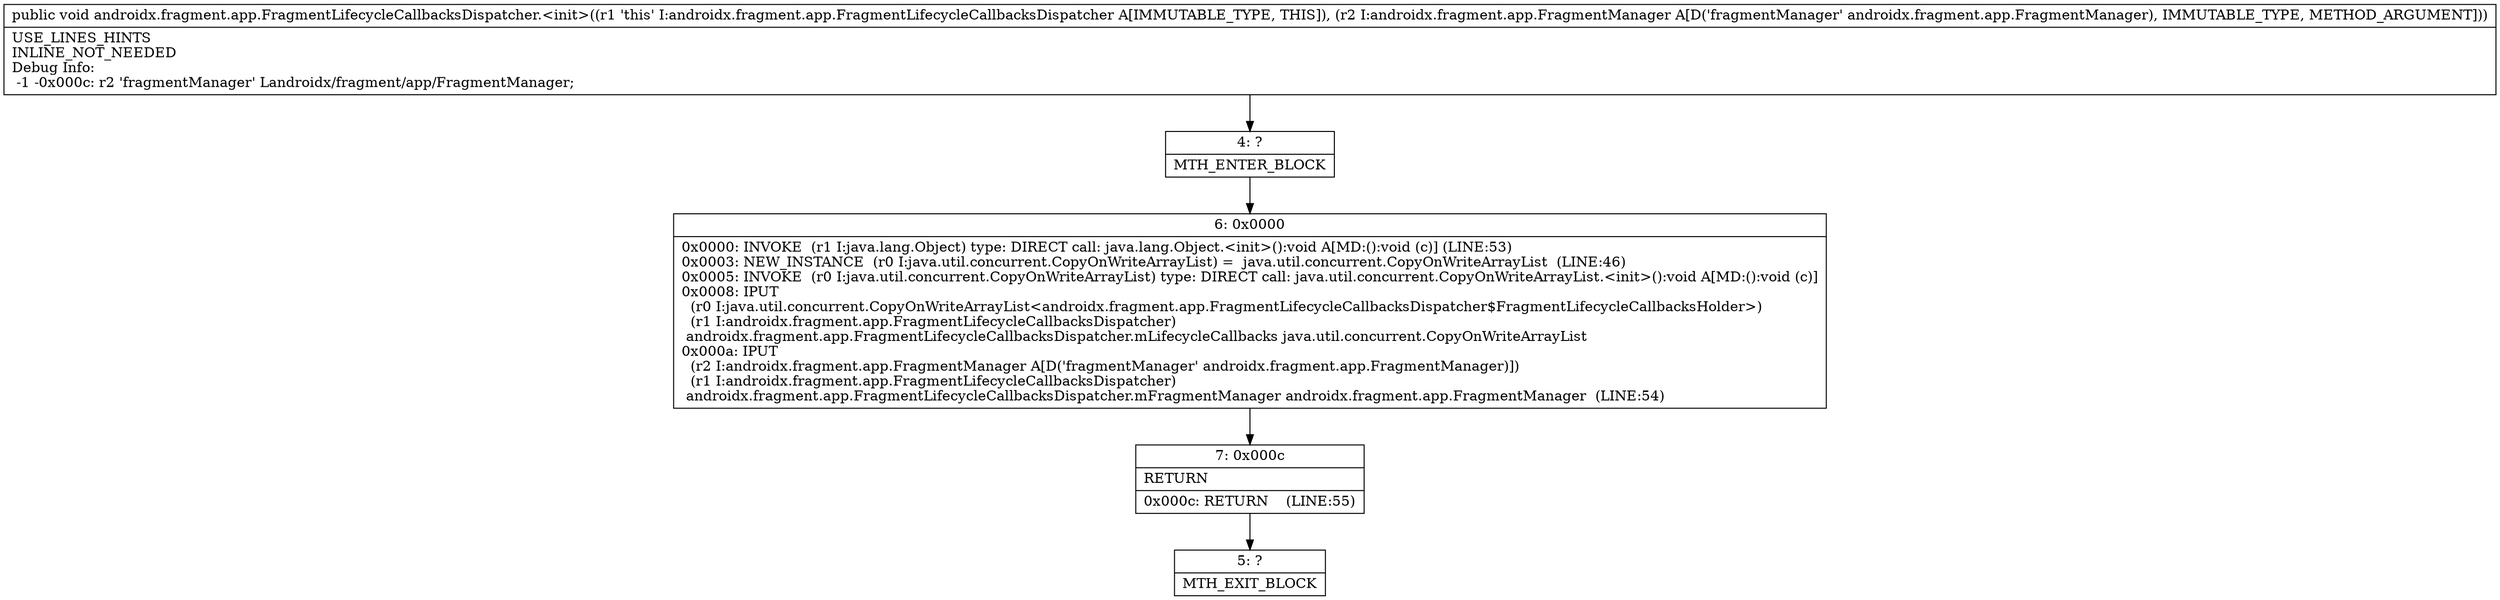 digraph "CFG forandroidx.fragment.app.FragmentLifecycleCallbacksDispatcher.\<init\>(Landroidx\/fragment\/app\/FragmentManager;)V" {
Node_4 [shape=record,label="{4\:\ ?|MTH_ENTER_BLOCK\l}"];
Node_6 [shape=record,label="{6\:\ 0x0000|0x0000: INVOKE  (r1 I:java.lang.Object) type: DIRECT call: java.lang.Object.\<init\>():void A[MD:():void (c)] (LINE:53)\l0x0003: NEW_INSTANCE  (r0 I:java.util.concurrent.CopyOnWriteArrayList) =  java.util.concurrent.CopyOnWriteArrayList  (LINE:46)\l0x0005: INVOKE  (r0 I:java.util.concurrent.CopyOnWriteArrayList) type: DIRECT call: java.util.concurrent.CopyOnWriteArrayList.\<init\>():void A[MD:():void (c)]\l0x0008: IPUT  \l  (r0 I:java.util.concurrent.CopyOnWriteArrayList\<androidx.fragment.app.FragmentLifecycleCallbacksDispatcher$FragmentLifecycleCallbacksHolder\>)\l  (r1 I:androidx.fragment.app.FragmentLifecycleCallbacksDispatcher)\l androidx.fragment.app.FragmentLifecycleCallbacksDispatcher.mLifecycleCallbacks java.util.concurrent.CopyOnWriteArrayList \l0x000a: IPUT  \l  (r2 I:androidx.fragment.app.FragmentManager A[D('fragmentManager' androidx.fragment.app.FragmentManager)])\l  (r1 I:androidx.fragment.app.FragmentLifecycleCallbacksDispatcher)\l androidx.fragment.app.FragmentLifecycleCallbacksDispatcher.mFragmentManager androidx.fragment.app.FragmentManager  (LINE:54)\l}"];
Node_7 [shape=record,label="{7\:\ 0x000c|RETURN\l|0x000c: RETURN    (LINE:55)\l}"];
Node_5 [shape=record,label="{5\:\ ?|MTH_EXIT_BLOCK\l}"];
MethodNode[shape=record,label="{public void androidx.fragment.app.FragmentLifecycleCallbacksDispatcher.\<init\>((r1 'this' I:androidx.fragment.app.FragmentLifecycleCallbacksDispatcher A[IMMUTABLE_TYPE, THIS]), (r2 I:androidx.fragment.app.FragmentManager A[D('fragmentManager' androidx.fragment.app.FragmentManager), IMMUTABLE_TYPE, METHOD_ARGUMENT]))  | USE_LINES_HINTS\lINLINE_NOT_NEEDED\lDebug Info:\l  \-1 \-0x000c: r2 'fragmentManager' Landroidx\/fragment\/app\/FragmentManager;\l}"];
MethodNode -> Node_4;Node_4 -> Node_6;
Node_6 -> Node_7;
Node_7 -> Node_5;
}

